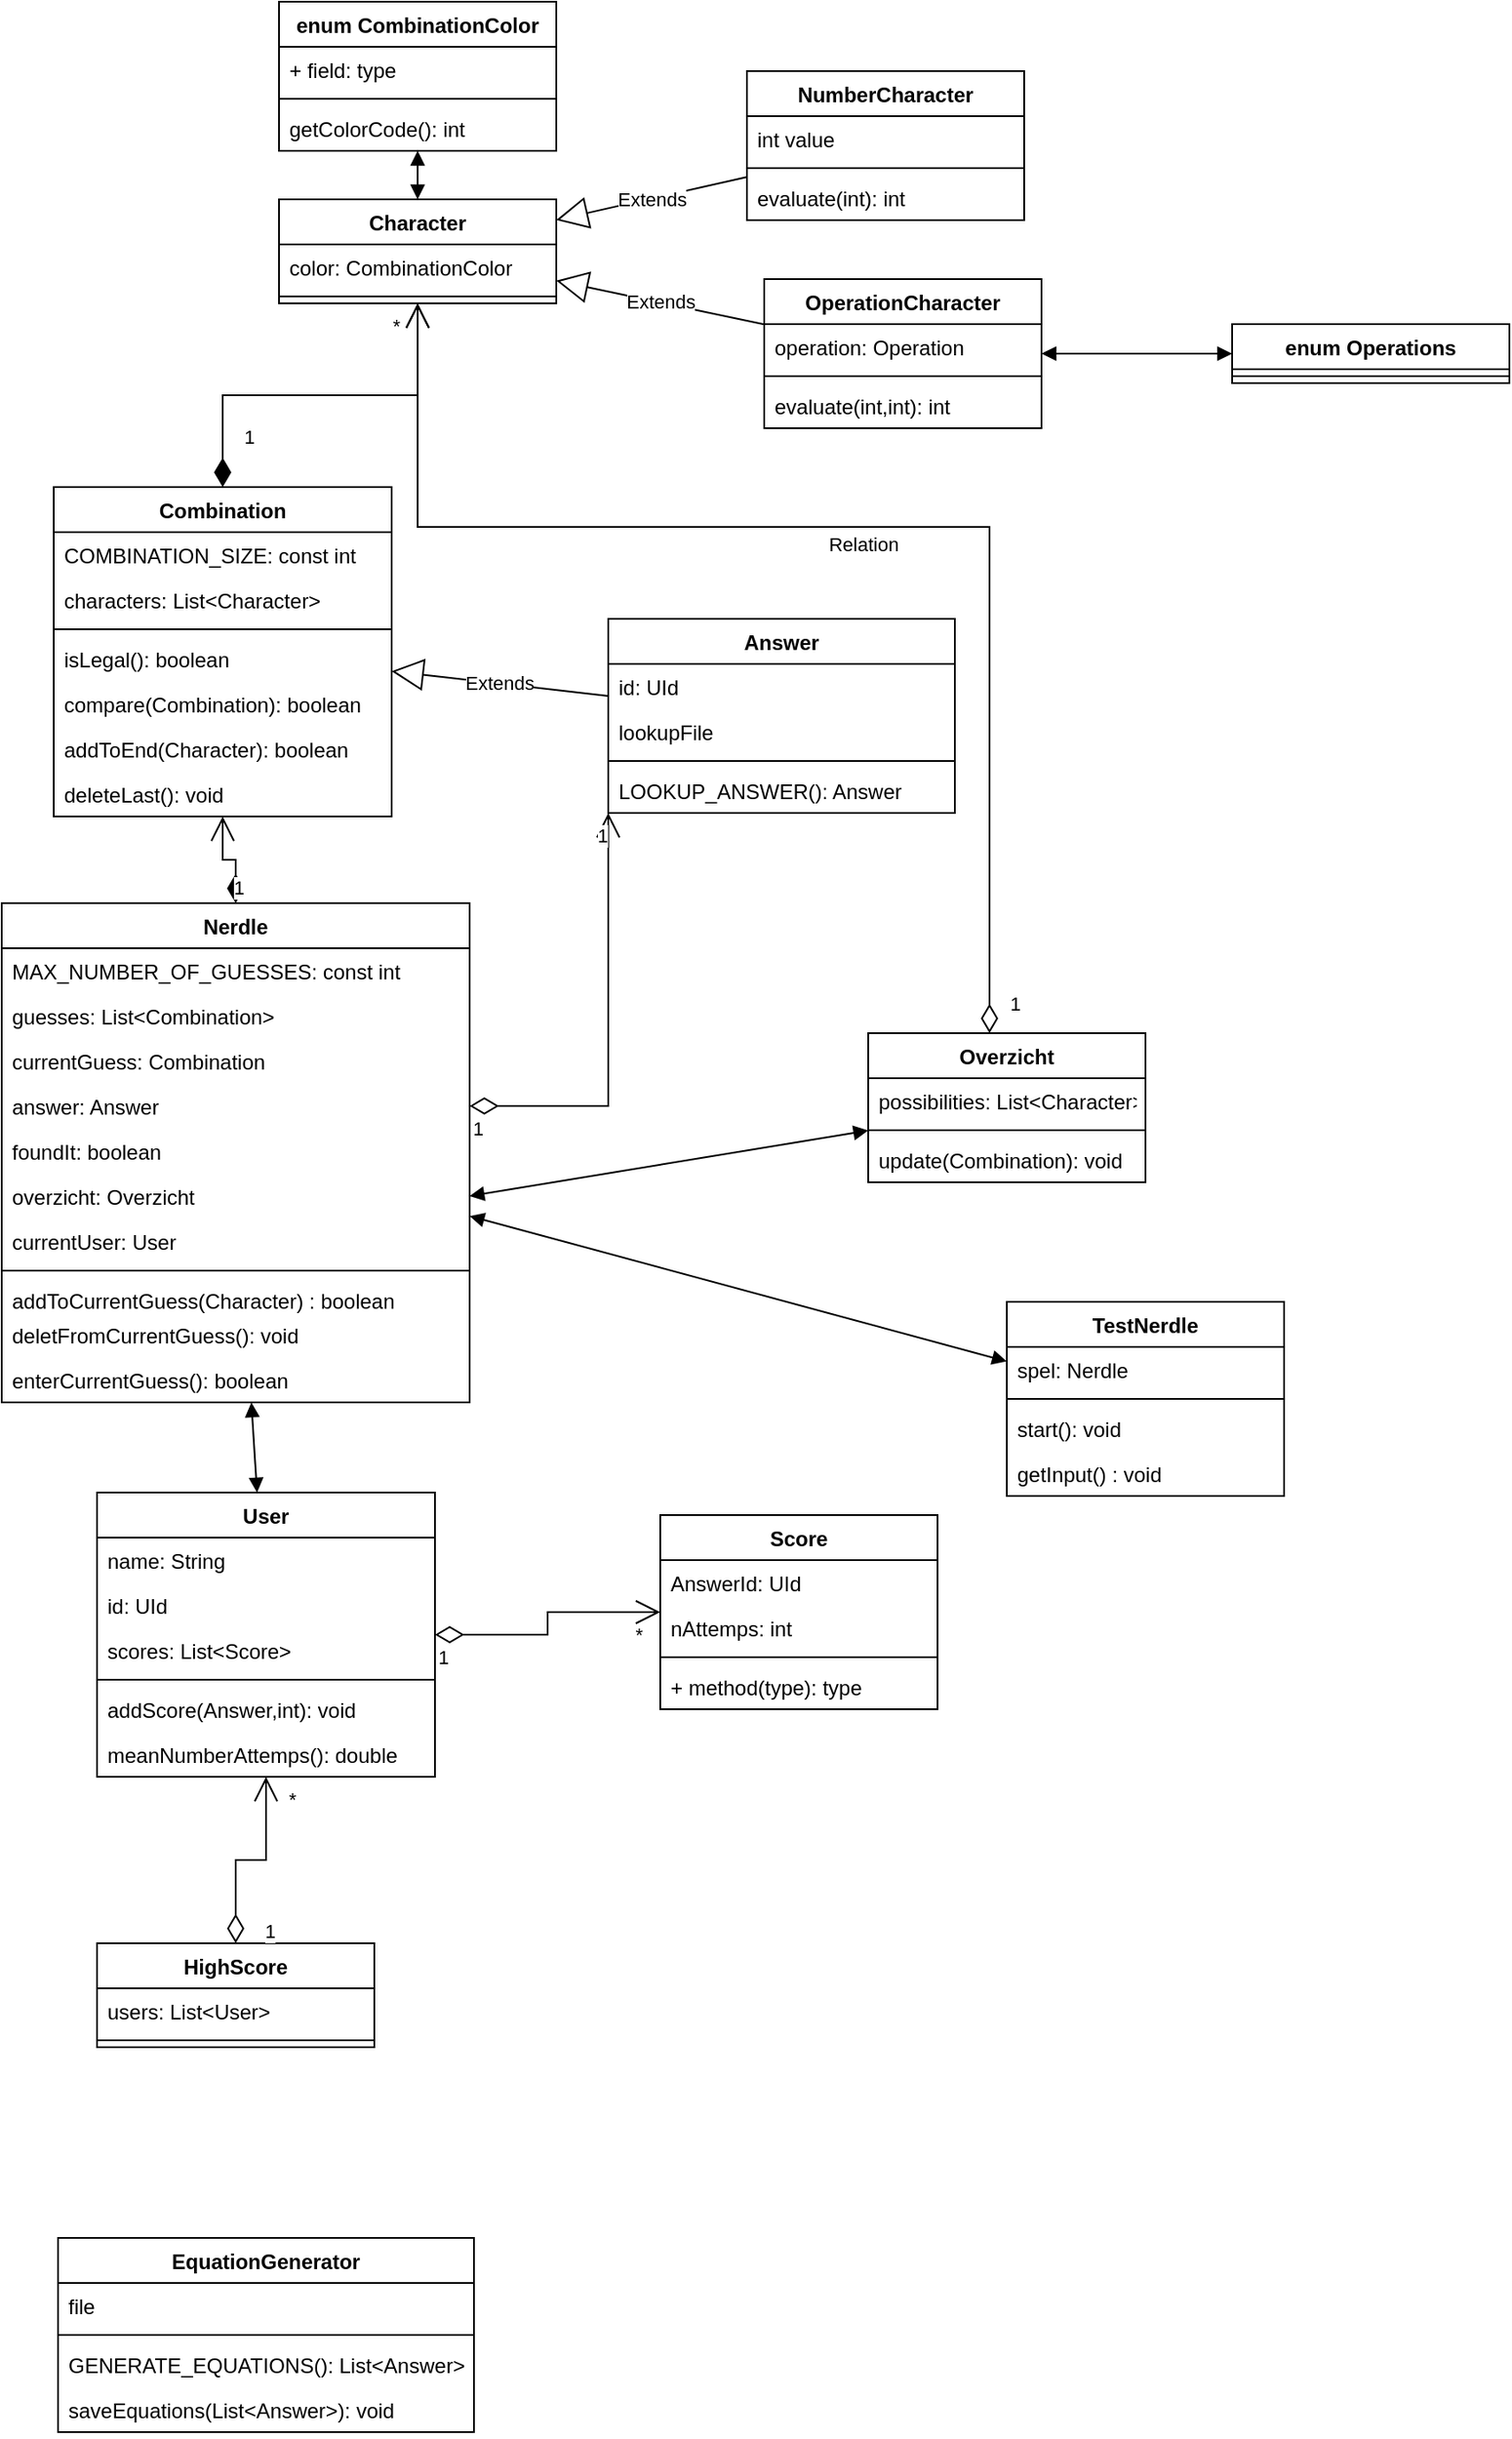 <mxfile version="20.8.16" type="device"><diagram name="Page-1" id="nGaNUwzNWnzi1AYRtjt9"><mxGraphModel dx="1098" dy="828" grid="1" gridSize="10" guides="1" tooltips="1" connect="1" arrows="1" fold="1" page="1" pageScale="1" pageWidth="850" pageHeight="1100" math="0" shadow="0"><root><mxCell id="0"/><mxCell id="1" parent="0"/><mxCell id="WRhRIFxz5r6KMZZlI93b-1" value="Nerdle" style="swimlane;fontStyle=1;align=center;verticalAlign=top;childLayout=stackLayout;horizontal=1;startSize=26;horizontalStack=0;resizeParent=1;resizeParentMax=0;resizeLast=0;collapsible=1;marginBottom=0;" parent="1" vertex="1"><mxGeometry x="90" y="530" width="270" height="288" as="geometry"/></mxCell><mxCell id="WRhRIFxz5r6KMZZlI93b-44" value="MAX_NUMBER_OF_GUESSES: const int" style="text;strokeColor=none;fillColor=none;align=left;verticalAlign=top;spacingLeft=4;spacingRight=4;overflow=hidden;rotatable=0;points=[[0,0.5],[1,0.5]];portConstraint=eastwest;" parent="WRhRIFxz5r6KMZZlI93b-1" vertex="1"><mxGeometry y="26" width="270" height="26" as="geometry"/></mxCell><mxCell id="WRhRIFxz5r6KMZZlI93b-45" value="guesses: List&lt;Combination&gt;" style="text;strokeColor=none;fillColor=none;align=left;verticalAlign=top;spacingLeft=4;spacingRight=4;overflow=hidden;rotatable=0;points=[[0,0.5],[1,0.5]];portConstraint=eastwest;" parent="WRhRIFxz5r6KMZZlI93b-1" vertex="1"><mxGeometry y="52" width="270" height="26" as="geometry"/></mxCell><mxCell id="WRhRIFxz5r6KMZZlI93b-46" value="currentGuess: Combination" style="text;strokeColor=none;fillColor=none;align=left;verticalAlign=top;spacingLeft=4;spacingRight=4;overflow=hidden;rotatable=0;points=[[0,0.5],[1,0.5]];portConstraint=eastwest;" parent="WRhRIFxz5r6KMZZlI93b-1" vertex="1"><mxGeometry y="78" width="270" height="26" as="geometry"/></mxCell><mxCell id="WRhRIFxz5r6KMZZlI93b-47" value="answer: Answer" style="text;strokeColor=none;fillColor=none;align=left;verticalAlign=top;spacingLeft=4;spacingRight=4;overflow=hidden;rotatable=0;points=[[0,0.5],[1,0.5]];portConstraint=eastwest;" parent="WRhRIFxz5r6KMZZlI93b-1" vertex="1"><mxGeometry y="104" width="270" height="26" as="geometry"/></mxCell><mxCell id="WRhRIFxz5r6KMZZlI93b-57" value="foundIt: boolean" style="text;strokeColor=none;fillColor=none;align=left;verticalAlign=top;spacingLeft=4;spacingRight=4;overflow=hidden;rotatable=0;points=[[0,0.5],[1,0.5]];portConstraint=eastwest;" parent="WRhRIFxz5r6KMZZlI93b-1" vertex="1"><mxGeometry y="130" width="270" height="26" as="geometry"/></mxCell><mxCell id="WRhRIFxz5r6KMZZlI93b-65" value="overzicht: Overzicht" style="text;strokeColor=none;fillColor=none;align=left;verticalAlign=top;spacingLeft=4;spacingRight=4;overflow=hidden;rotatable=0;points=[[0,0.5],[1,0.5]];portConstraint=eastwest;" parent="WRhRIFxz5r6KMZZlI93b-1" vertex="1"><mxGeometry y="156" width="270" height="26" as="geometry"/></mxCell><mxCell id="WRhRIFxz5r6KMZZlI93b-71" value="currentUser: User" style="text;strokeColor=none;fillColor=none;align=left;verticalAlign=top;spacingLeft=4;spacingRight=4;overflow=hidden;rotatable=0;points=[[0,0.5],[1,0.5]];portConstraint=eastwest;" parent="WRhRIFxz5r6KMZZlI93b-1" vertex="1"><mxGeometry y="182" width="270" height="26" as="geometry"/></mxCell><mxCell id="WRhRIFxz5r6KMZZlI93b-3" value="" style="line;strokeWidth=1;fillColor=none;align=left;verticalAlign=middle;spacingTop=-1;spacingLeft=3;spacingRight=3;rotatable=0;labelPosition=right;points=[];portConstraint=eastwest;strokeColor=inherit;" parent="WRhRIFxz5r6KMZZlI93b-1" vertex="1"><mxGeometry y="208" width="270" height="8" as="geometry"/></mxCell><mxCell id="WRhRIFxz5r6KMZZlI93b-4" value="addToCurrentGuess(Character) : boolean" style="text;strokeColor=none;fillColor=none;align=left;verticalAlign=top;spacingLeft=4;spacingRight=4;overflow=hidden;rotatable=0;points=[[0,0.5],[1,0.5]];portConstraint=eastwest;" parent="WRhRIFxz5r6KMZZlI93b-1" vertex="1"><mxGeometry y="216" width="270" height="20" as="geometry"/></mxCell><mxCell id="WRhRIFxz5r6KMZZlI93b-97" value="deletFromCurrentGuess(): void" style="text;strokeColor=none;fillColor=none;align=left;verticalAlign=top;spacingLeft=4;spacingRight=4;overflow=hidden;rotatable=0;points=[[0,0.5],[1,0.5]];portConstraint=eastwest;" parent="WRhRIFxz5r6KMZZlI93b-1" vertex="1"><mxGeometry y="236" width="270" height="26" as="geometry"/></mxCell><mxCell id="WRhRIFxz5r6KMZZlI93b-98" value="enterCurrentGuess(): boolean" style="text;strokeColor=none;fillColor=none;align=left;verticalAlign=top;spacingLeft=4;spacingRight=4;overflow=hidden;rotatable=0;points=[[0,0.5],[1,0.5]];portConstraint=eastwest;" parent="WRhRIFxz5r6KMZZlI93b-1" vertex="1"><mxGeometry y="262" width="270" height="26" as="geometry"/></mxCell><mxCell id="WRhRIFxz5r6KMZZlI93b-5" value="Combination" style="swimlane;fontStyle=1;align=center;verticalAlign=top;childLayout=stackLayout;horizontal=1;startSize=26;horizontalStack=0;resizeParent=1;resizeParentMax=0;resizeLast=0;collapsible=1;marginBottom=0;" parent="1" vertex="1"><mxGeometry x="120" y="290" width="195" height="190" as="geometry"/></mxCell><mxCell id="WRhRIFxz5r6KMZZlI93b-89" value="COMBINATION_SIZE: const int" style="text;strokeColor=none;fillColor=none;align=left;verticalAlign=top;spacingLeft=4;spacingRight=4;overflow=hidden;rotatable=0;points=[[0,0.5],[1,0.5]];portConstraint=eastwest;" parent="WRhRIFxz5r6KMZZlI93b-5" vertex="1"><mxGeometry y="26" width="195" height="26" as="geometry"/></mxCell><mxCell id="WRhRIFxz5r6KMZZlI93b-6" value="characters: List&lt;Character&gt;" style="text;strokeColor=none;fillColor=none;align=left;verticalAlign=top;spacingLeft=4;spacingRight=4;overflow=hidden;rotatable=0;points=[[0,0.5],[1,0.5]];portConstraint=eastwest;" parent="WRhRIFxz5r6KMZZlI93b-5" vertex="1"><mxGeometry y="52" width="195" height="26" as="geometry"/></mxCell><mxCell id="WRhRIFxz5r6KMZZlI93b-7" value="" style="line;strokeWidth=1;fillColor=none;align=left;verticalAlign=middle;spacingTop=-1;spacingLeft=3;spacingRight=3;rotatable=0;labelPosition=right;points=[];portConstraint=eastwest;strokeColor=inherit;" parent="WRhRIFxz5r6KMZZlI93b-5" vertex="1"><mxGeometry y="78" width="195" height="8" as="geometry"/></mxCell><mxCell id="WRhRIFxz5r6KMZZlI93b-8" value="isLegal(): boolean" style="text;strokeColor=none;fillColor=none;align=left;verticalAlign=top;spacingLeft=4;spacingRight=4;overflow=hidden;rotatable=0;points=[[0,0.5],[1,0.5]];portConstraint=eastwest;" parent="WRhRIFxz5r6KMZZlI93b-5" vertex="1"><mxGeometry y="86" width="195" height="26" as="geometry"/></mxCell><mxCell id="WRhRIFxz5r6KMZZlI93b-82" value="compare(Combination): boolean" style="text;strokeColor=none;fillColor=none;align=left;verticalAlign=top;spacingLeft=4;spacingRight=4;overflow=hidden;rotatable=0;points=[[0,0.5],[1,0.5]];portConstraint=eastwest;" parent="WRhRIFxz5r6KMZZlI93b-5" vertex="1"><mxGeometry y="112" width="195" height="26" as="geometry"/></mxCell><mxCell id="WRhRIFxz5r6KMZZlI93b-83" value="addToEnd(Character): boolean" style="text;strokeColor=none;fillColor=none;align=left;verticalAlign=top;spacingLeft=4;spacingRight=4;overflow=hidden;rotatable=0;points=[[0,0.5],[1,0.5]];portConstraint=eastwest;" parent="WRhRIFxz5r6KMZZlI93b-5" vertex="1"><mxGeometry y="138" width="195" height="26" as="geometry"/></mxCell><mxCell id="WRhRIFxz5r6KMZZlI93b-84" value="deleteLast(): void" style="text;strokeColor=none;fillColor=none;align=left;verticalAlign=top;spacingLeft=4;spacingRight=4;overflow=hidden;rotatable=0;points=[[0,0.5],[1,0.5]];portConstraint=eastwest;" parent="WRhRIFxz5r6KMZZlI93b-5" vertex="1"><mxGeometry y="164" width="195" height="26" as="geometry"/></mxCell><mxCell id="WRhRIFxz5r6KMZZlI93b-9" value="1" style="endArrow=open;html=1;endSize=12;startArrow=diamondThin;startSize=14;startFill=1;edgeStyle=orthogonalEdgeStyle;align=left;verticalAlign=bottom;rounded=0;" parent="1" source="WRhRIFxz5r6KMZZlI93b-1" target="WRhRIFxz5r6KMZZlI93b-5" edge="1"><mxGeometry x="-1" y="3" relative="1" as="geometry"><mxPoint x="420" y="320" as="sourcePoint"/><mxPoint x="580" y="320" as="targetPoint"/></mxGeometry></mxCell><mxCell id="WRhRIFxz5r6KMZZlI93b-10" value="Character" style="swimlane;fontStyle=1;align=center;verticalAlign=top;childLayout=stackLayout;horizontal=1;startSize=26;horizontalStack=0;resizeParent=1;resizeParentMax=0;resizeLast=0;collapsible=1;marginBottom=0;" parent="1" vertex="1"><mxGeometry x="250" y="124" width="160" height="60" as="geometry"/></mxCell><mxCell id="WRhRIFxz5r6KMZZlI93b-56" value="color: CombinationColor" style="text;strokeColor=none;fillColor=none;align=left;verticalAlign=top;spacingLeft=4;spacingRight=4;overflow=hidden;rotatable=0;points=[[0,0.5],[1,0.5]];portConstraint=eastwest;" parent="WRhRIFxz5r6KMZZlI93b-10" vertex="1"><mxGeometry y="26" width="160" height="26" as="geometry"/></mxCell><mxCell id="WRhRIFxz5r6KMZZlI93b-12" value="" style="line;strokeWidth=1;fillColor=none;align=left;verticalAlign=middle;spacingTop=-1;spacingLeft=3;spacingRight=3;rotatable=0;labelPosition=right;points=[];portConstraint=eastwest;strokeColor=inherit;" parent="WRhRIFxz5r6KMZZlI93b-10" vertex="1"><mxGeometry y="52" width="160" height="8" as="geometry"/></mxCell><mxCell id="WRhRIFxz5r6KMZZlI93b-14" value="enum CombinationColor" style="swimlane;fontStyle=1;align=center;verticalAlign=top;childLayout=stackLayout;horizontal=1;startSize=26;horizontalStack=0;resizeParent=1;resizeParentMax=0;resizeLast=0;collapsible=1;marginBottom=0;" parent="1" vertex="1"><mxGeometry x="250" y="10" width="160" height="86" as="geometry"/></mxCell><mxCell id="WRhRIFxz5r6KMZZlI93b-15" value="+ field: type" style="text;strokeColor=none;fillColor=none;align=left;verticalAlign=top;spacingLeft=4;spacingRight=4;overflow=hidden;rotatable=0;points=[[0,0.5],[1,0.5]];portConstraint=eastwest;" parent="WRhRIFxz5r6KMZZlI93b-14" vertex="1"><mxGeometry y="26" width="160" height="26" as="geometry"/></mxCell><mxCell id="WRhRIFxz5r6KMZZlI93b-16" value="" style="line;strokeWidth=1;fillColor=none;align=left;verticalAlign=middle;spacingTop=-1;spacingLeft=3;spacingRight=3;rotatable=0;labelPosition=right;points=[];portConstraint=eastwest;strokeColor=inherit;" parent="WRhRIFxz5r6KMZZlI93b-14" vertex="1"><mxGeometry y="52" width="160" height="8" as="geometry"/></mxCell><mxCell id="WRhRIFxz5r6KMZZlI93b-17" value="getColorCode(): int" style="text;strokeColor=none;fillColor=none;align=left;verticalAlign=top;spacingLeft=4;spacingRight=4;overflow=hidden;rotatable=0;points=[[0,0.5],[1,0.5]];portConstraint=eastwest;" parent="WRhRIFxz5r6KMZZlI93b-14" vertex="1"><mxGeometry y="60" width="160" height="26" as="geometry"/></mxCell><mxCell id="WRhRIFxz5r6KMZZlI93b-20" value="1" style="endArrow=open;html=1;endSize=12;startArrow=diamondThin;startSize=14;startFill=1;edgeStyle=orthogonalEdgeStyle;align=left;verticalAlign=bottom;rounded=0;" parent="1" source="WRhRIFxz5r6KMZZlI93b-5" target="WRhRIFxz5r6KMZZlI93b-10" edge="1"><mxGeometry x="-0.817" y="-10" relative="1" as="geometry"><mxPoint x="530" y="360" as="sourcePoint"/><mxPoint x="250" y="197" as="targetPoint"/><mxPoint as="offset"/></mxGeometry></mxCell><mxCell id="WRhRIFxz5r6KMZZlI93b-48" value="enum Operations" style="swimlane;fontStyle=1;align=center;verticalAlign=top;childLayout=stackLayout;horizontal=1;startSize=26;horizontalStack=0;resizeParent=1;resizeParentMax=0;resizeLast=0;collapsible=1;marginBottom=0;" parent="1" vertex="1"><mxGeometry x="800" y="196" width="160" height="34" as="geometry"/></mxCell><mxCell id="WRhRIFxz5r6KMZZlI93b-50" value="" style="line;strokeWidth=1;fillColor=none;align=left;verticalAlign=middle;spacingTop=-1;spacingLeft=3;spacingRight=3;rotatable=0;labelPosition=right;points=[];portConstraint=eastwest;strokeColor=inherit;" parent="WRhRIFxz5r6KMZZlI93b-48" vertex="1"><mxGeometry y="26" width="160" height="8" as="geometry"/></mxCell><mxCell id="WRhRIFxz5r6KMZZlI93b-54" value="" style="endArrow=block;startArrow=block;endFill=1;startFill=1;html=1;rounded=0;" parent="1" source="MKwCYg8Q-onMK38JoarG-35" target="WRhRIFxz5r6KMZZlI93b-48" edge="1"><mxGeometry width="160" relative="1" as="geometry"><mxPoint x="400" y="200" as="sourcePoint"/><mxPoint x="560" y="200" as="targetPoint"/></mxGeometry></mxCell><mxCell id="WRhRIFxz5r6KMZZlI93b-55" value="" style="endArrow=block;startArrow=block;endFill=1;startFill=1;html=1;rounded=0;" parent="1" source="WRhRIFxz5r6KMZZlI93b-10" target="WRhRIFxz5r6KMZZlI93b-17" edge="1"><mxGeometry width="160" relative="1" as="geometry"><mxPoint x="380" y="120" as="sourcePoint"/><mxPoint x="540" y="120" as="targetPoint"/></mxGeometry></mxCell><mxCell id="WRhRIFxz5r6KMZZlI93b-58" value="Overzicht" style="swimlane;fontStyle=1;align=center;verticalAlign=top;childLayout=stackLayout;horizontal=1;startSize=26;horizontalStack=0;resizeParent=1;resizeParentMax=0;resizeLast=0;collapsible=1;marginBottom=0;" parent="1" vertex="1"><mxGeometry x="590" y="605" width="160" height="86" as="geometry"/></mxCell><mxCell id="WRhRIFxz5r6KMZZlI93b-62" value="Relation" style="endArrow=open;html=1;endSize=12;startArrow=diamondThin;startSize=14;startFill=0;edgeStyle=orthogonalEdgeStyle;rounded=0;" parent="WRhRIFxz5r6KMZZlI93b-58" target="WRhRIFxz5r6KMZZlI93b-10" edge="1"><mxGeometry x="-0.028" y="10" relative="1" as="geometry"><mxPoint x="70" as="sourcePoint"/><mxPoint x="230" as="targetPoint"/><Array as="points"><mxPoint x="70" y="-292"/><mxPoint x="-260" y="-292"/></Array><mxPoint as="offset"/></mxGeometry></mxCell><mxCell id="WRhRIFxz5r6KMZZlI93b-63" value="1" style="edgeLabel;resizable=0;html=1;align=left;verticalAlign=top;" parent="WRhRIFxz5r6KMZZlI93b-62" connectable="0" vertex="1"><mxGeometry x="-1" relative="1" as="geometry"><mxPoint x="10" y="-30" as="offset"/></mxGeometry></mxCell><mxCell id="WRhRIFxz5r6KMZZlI93b-64" value="*" style="edgeLabel;resizable=0;html=1;align=right;verticalAlign=top;" parent="WRhRIFxz5r6KMZZlI93b-62" connectable="0" vertex="1"><mxGeometry x="1" relative="1" as="geometry"><mxPoint x="-10" as="offset"/></mxGeometry></mxCell><mxCell id="WRhRIFxz5r6KMZZlI93b-59" value="possibilities: List&lt;Character&gt;" style="text;strokeColor=none;fillColor=none;align=left;verticalAlign=top;spacingLeft=4;spacingRight=4;overflow=hidden;rotatable=0;points=[[0,0.5],[1,0.5]];portConstraint=eastwest;" parent="WRhRIFxz5r6KMZZlI93b-58" vertex="1"><mxGeometry y="26" width="160" height="26" as="geometry"/></mxCell><mxCell id="WRhRIFxz5r6KMZZlI93b-60" value="" style="line;strokeWidth=1;fillColor=none;align=left;verticalAlign=middle;spacingTop=-1;spacingLeft=3;spacingRight=3;rotatable=0;labelPosition=right;points=[];portConstraint=eastwest;strokeColor=inherit;" parent="WRhRIFxz5r6KMZZlI93b-58" vertex="1"><mxGeometry y="52" width="160" height="8" as="geometry"/></mxCell><mxCell id="WRhRIFxz5r6KMZZlI93b-61" value="update(Combination): void" style="text;strokeColor=none;fillColor=none;align=left;verticalAlign=top;spacingLeft=4;spacingRight=4;overflow=hidden;rotatable=0;points=[[0,0.5],[1,0.5]];portConstraint=eastwest;" parent="WRhRIFxz5r6KMZZlI93b-58" vertex="1"><mxGeometry y="60" width="160" height="26" as="geometry"/></mxCell><mxCell id="WRhRIFxz5r6KMZZlI93b-66" value="" style="endArrow=block;startArrow=block;endFill=1;startFill=1;html=1;rounded=0;exitX=1;exitY=0.5;exitDx=0;exitDy=0;" parent="1" source="WRhRIFxz5r6KMZZlI93b-65" target="WRhRIFxz5r6KMZZlI93b-58" edge="1"><mxGeometry width="160" relative="1" as="geometry"><mxPoint x="340" y="630" as="sourcePoint"/><mxPoint x="500" y="630" as="targetPoint"/></mxGeometry></mxCell><mxCell id="WRhRIFxz5r6KMZZlI93b-67" value="User" style="swimlane;fontStyle=1;align=center;verticalAlign=top;childLayout=stackLayout;horizontal=1;startSize=26;horizontalStack=0;resizeParent=1;resizeParentMax=0;resizeLast=0;collapsible=1;marginBottom=0;" parent="1" vertex="1"><mxGeometry x="145" y="870" width="195" height="164" as="geometry"/></mxCell><mxCell id="WRhRIFxz5r6KMZZlI93b-68" value="name: String" style="text;strokeColor=none;fillColor=none;align=left;verticalAlign=top;spacingLeft=4;spacingRight=4;overflow=hidden;rotatable=0;points=[[0,0.5],[1,0.5]];portConstraint=eastwest;" parent="WRhRIFxz5r6KMZZlI93b-67" vertex="1"><mxGeometry y="26" width="195" height="26" as="geometry"/></mxCell><mxCell id="WRhRIFxz5r6KMZZlI93b-92" value="id: UId" style="text;strokeColor=none;fillColor=none;align=left;verticalAlign=top;spacingLeft=4;spacingRight=4;overflow=hidden;rotatable=0;points=[[0,0.5],[1,0.5]];portConstraint=eastwest;" parent="WRhRIFxz5r6KMZZlI93b-67" vertex="1"><mxGeometry y="52" width="195" height="26" as="geometry"/></mxCell><mxCell id="WRhRIFxz5r6KMZZlI93b-93" value="scores: List&lt;Score&gt;" style="text;strokeColor=none;fillColor=none;align=left;verticalAlign=top;spacingLeft=4;spacingRight=4;overflow=hidden;rotatable=0;points=[[0,0.5],[1,0.5]];portConstraint=eastwest;" parent="WRhRIFxz5r6KMZZlI93b-67" vertex="1"><mxGeometry y="78" width="195" height="26" as="geometry"/></mxCell><mxCell id="WRhRIFxz5r6KMZZlI93b-69" value="" style="line;strokeWidth=1;fillColor=none;align=left;verticalAlign=middle;spacingTop=-1;spacingLeft=3;spacingRight=3;rotatable=0;labelPosition=right;points=[];portConstraint=eastwest;strokeColor=inherit;" parent="WRhRIFxz5r6KMZZlI93b-67" vertex="1"><mxGeometry y="104" width="195" height="8" as="geometry"/></mxCell><mxCell id="WRhRIFxz5r6KMZZlI93b-70" value="addScore(Answer,int): void" style="text;strokeColor=none;fillColor=none;align=left;verticalAlign=top;spacingLeft=4;spacingRight=4;overflow=hidden;rotatable=0;points=[[0,0.5],[1,0.5]];portConstraint=eastwest;" parent="WRhRIFxz5r6KMZZlI93b-67" vertex="1"><mxGeometry y="112" width="195" height="26" as="geometry"/></mxCell><mxCell id="MKwCYg8Q-onMK38JoarG-9" value="meanNumberAttemps(): double" style="text;strokeColor=none;fillColor=none;align=left;verticalAlign=top;spacingLeft=4;spacingRight=4;overflow=hidden;rotatable=0;points=[[0,0.5],[1,0.5]];portConstraint=eastwest;" vertex="1" parent="WRhRIFxz5r6KMZZlI93b-67"><mxGeometry y="138" width="195" height="26" as="geometry"/></mxCell><mxCell id="WRhRIFxz5r6KMZZlI93b-72" value="" style="endArrow=block;startArrow=block;endFill=1;startFill=1;html=1;rounded=0;" parent="1" source="WRhRIFxz5r6KMZZlI93b-67" target="WRhRIFxz5r6KMZZlI93b-1" edge="1"><mxGeometry width="160" relative="1" as="geometry"><mxPoint x="230" y="880" as="sourcePoint"/><mxPoint x="390" y="880" as="targetPoint"/></mxGeometry></mxCell><mxCell id="WRhRIFxz5r6KMZZlI93b-73" value="Score" style="swimlane;fontStyle=1;align=center;verticalAlign=top;childLayout=stackLayout;horizontal=1;startSize=26;horizontalStack=0;resizeParent=1;resizeParentMax=0;resizeLast=0;collapsible=1;marginBottom=0;" parent="1" vertex="1"><mxGeometry x="470" y="883" width="160" height="112" as="geometry"/></mxCell><mxCell id="WRhRIFxz5r6KMZZlI93b-74" value="AnswerId: UId" style="text;strokeColor=none;fillColor=none;align=left;verticalAlign=top;spacingLeft=4;spacingRight=4;overflow=hidden;rotatable=0;points=[[0,0.5],[1,0.5]];portConstraint=eastwest;" parent="WRhRIFxz5r6KMZZlI93b-73" vertex="1"><mxGeometry y="26" width="160" height="26" as="geometry"/></mxCell><mxCell id="WRhRIFxz5r6KMZZlI93b-90" value="nAttemps: int" style="text;strokeColor=none;fillColor=none;align=left;verticalAlign=top;spacingLeft=4;spacingRight=4;overflow=hidden;rotatable=0;points=[[0,0.5],[1,0.5]];portConstraint=eastwest;" parent="WRhRIFxz5r6KMZZlI93b-73" vertex="1"><mxGeometry y="52" width="160" height="26" as="geometry"/></mxCell><mxCell id="WRhRIFxz5r6KMZZlI93b-75" value="" style="line;strokeWidth=1;fillColor=none;align=left;verticalAlign=middle;spacingTop=-1;spacingLeft=3;spacingRight=3;rotatable=0;labelPosition=right;points=[];portConstraint=eastwest;strokeColor=inherit;" parent="WRhRIFxz5r6KMZZlI93b-73" vertex="1"><mxGeometry y="78" width="160" height="8" as="geometry"/></mxCell><mxCell id="WRhRIFxz5r6KMZZlI93b-76" value="+ method(type): type" style="text;strokeColor=none;fillColor=none;align=left;verticalAlign=top;spacingLeft=4;spacingRight=4;overflow=hidden;rotatable=0;points=[[0,0.5],[1,0.5]];portConstraint=eastwest;" parent="WRhRIFxz5r6KMZZlI93b-73" vertex="1"><mxGeometry y="86" width="160" height="26" as="geometry"/></mxCell><mxCell id="WRhRIFxz5r6KMZZlI93b-77" value="Answer" style="swimlane;fontStyle=1;align=center;verticalAlign=top;childLayout=stackLayout;horizontal=1;startSize=26;horizontalStack=0;resizeParent=1;resizeParentMax=0;resizeLast=0;collapsible=1;marginBottom=0;" parent="1" vertex="1"><mxGeometry x="440" y="366" width="200" height="112" as="geometry"/></mxCell><mxCell id="WRhRIFxz5r6KMZZlI93b-78" value="id: UId" style="text;strokeColor=none;fillColor=none;align=left;verticalAlign=top;spacingLeft=4;spacingRight=4;overflow=hidden;rotatable=0;points=[[0,0.5],[1,0.5]];portConstraint=eastwest;" parent="WRhRIFxz5r6KMZZlI93b-77" vertex="1"><mxGeometry y="26" width="200" height="26" as="geometry"/></mxCell><mxCell id="MKwCYg8Q-onMK38JoarG-30" value="lookupFile" style="text;strokeColor=none;fillColor=none;align=left;verticalAlign=top;spacingLeft=4;spacingRight=4;overflow=hidden;rotatable=0;points=[[0,0.5],[1,0.5]];portConstraint=eastwest;" vertex="1" parent="WRhRIFxz5r6KMZZlI93b-77"><mxGeometry y="52" width="200" height="26" as="geometry"/></mxCell><mxCell id="WRhRIFxz5r6KMZZlI93b-79" value="" style="line;strokeWidth=1;fillColor=none;align=left;verticalAlign=middle;spacingTop=-1;spacingLeft=3;spacingRight=3;rotatable=0;labelPosition=right;points=[];portConstraint=eastwest;strokeColor=inherit;" parent="WRhRIFxz5r6KMZZlI93b-77" vertex="1"><mxGeometry y="78" width="200" height="8" as="geometry"/></mxCell><mxCell id="WRhRIFxz5r6KMZZlI93b-80" value="LOOKUP_ANSWER(): Answer" style="text;strokeColor=none;fillColor=none;align=left;verticalAlign=top;spacingLeft=4;spacingRight=4;overflow=hidden;rotatable=0;points=[[0,0.5],[1,0.5]];portConstraint=eastwest;" parent="WRhRIFxz5r6KMZZlI93b-77" vertex="1"><mxGeometry y="86" width="200" height="26" as="geometry"/></mxCell><mxCell id="WRhRIFxz5r6KMZZlI93b-81" value="Extends" style="endArrow=block;endSize=16;endFill=0;html=1;rounded=0;" parent="1" source="WRhRIFxz5r6KMZZlI93b-77" target="WRhRIFxz5r6KMZZlI93b-5" edge="1"><mxGeometry width="160" relative="1" as="geometry"><mxPoint x="280" y="470" as="sourcePoint"/><mxPoint x="440" y="470" as="targetPoint"/></mxGeometry></mxCell><mxCell id="WRhRIFxz5r6KMZZlI93b-85" value="" style="endArrow=open;html=1;endSize=12;startArrow=diamondThin;startSize=14;startFill=0;edgeStyle=orthogonalEdgeStyle;rounded=0;" parent="1" source="WRhRIFxz5r6KMZZlI93b-47" target="WRhRIFxz5r6KMZZlI93b-77" edge="1"><mxGeometry x="0.02" y="-30" relative="1" as="geometry"><mxPoint x="200" y="640" as="sourcePoint"/><mxPoint x="360" y="640" as="targetPoint"/><Array as="points"><mxPoint x="440" y="647"/></Array><mxPoint as="offset"/></mxGeometry></mxCell><mxCell id="WRhRIFxz5r6KMZZlI93b-86" value="1" style="edgeLabel;resizable=0;html=1;align=left;verticalAlign=top;" parent="WRhRIFxz5r6KMZZlI93b-85" connectable="0" vertex="1"><mxGeometry x="-1" relative="1" as="geometry"/></mxCell><mxCell id="WRhRIFxz5r6KMZZlI93b-87" value="1" style="edgeLabel;resizable=0;html=1;align=right;verticalAlign=top;" parent="WRhRIFxz5r6KMZZlI93b-85" connectable="0" vertex="1"><mxGeometry x="1" relative="1" as="geometry"/></mxCell><mxCell id="WRhRIFxz5r6KMZZlI93b-94" value="" style="endArrow=open;html=1;endSize=12;startArrow=diamondThin;startSize=14;startFill=0;edgeStyle=orthogonalEdgeStyle;rounded=0;" parent="1" source="WRhRIFxz5r6KMZZlI93b-67" target="WRhRIFxz5r6KMZZlI93b-73" edge="1"><mxGeometry x="0.091" y="39" relative="1" as="geometry"><mxPoint x="330" y="950" as="sourcePoint"/><mxPoint x="490" y="950" as="targetPoint"/><mxPoint x="-5" as="offset"/></mxGeometry></mxCell><mxCell id="WRhRIFxz5r6KMZZlI93b-95" value="1" style="edgeLabel;resizable=0;html=1;align=left;verticalAlign=top;" parent="WRhRIFxz5r6KMZZlI93b-94" connectable="0" vertex="1"><mxGeometry x="-1" relative="1" as="geometry"/></mxCell><mxCell id="WRhRIFxz5r6KMZZlI93b-96" value="*" style="edgeLabel;resizable=0;html=1;align=right;verticalAlign=top;" parent="WRhRIFxz5r6KMZZlI93b-94" connectable="0" vertex="1"><mxGeometry x="1" relative="1" as="geometry"><mxPoint x="-10" as="offset"/></mxGeometry></mxCell><mxCell id="MKwCYg8Q-onMK38JoarG-5" value="HighScore" style="swimlane;fontStyle=1;align=center;verticalAlign=top;childLayout=stackLayout;horizontal=1;startSize=26;horizontalStack=0;resizeParent=1;resizeParentMax=0;resizeLast=0;collapsible=1;marginBottom=0;" vertex="1" parent="1"><mxGeometry x="145" y="1130" width="160" height="60" as="geometry"/></mxCell><mxCell id="MKwCYg8Q-onMK38JoarG-6" value="users: List&lt;User&gt;" style="text;strokeColor=none;fillColor=none;align=left;verticalAlign=top;spacingLeft=4;spacingRight=4;overflow=hidden;rotatable=0;points=[[0,0.5],[1,0.5]];portConstraint=eastwest;" vertex="1" parent="MKwCYg8Q-onMK38JoarG-5"><mxGeometry y="26" width="160" height="26" as="geometry"/></mxCell><mxCell id="MKwCYg8Q-onMK38JoarG-7" value="" style="line;strokeWidth=1;fillColor=none;align=left;verticalAlign=middle;spacingTop=-1;spacingLeft=3;spacingRight=3;rotatable=0;labelPosition=right;points=[];portConstraint=eastwest;strokeColor=inherit;" vertex="1" parent="MKwCYg8Q-onMK38JoarG-5"><mxGeometry y="52" width="160" height="8" as="geometry"/></mxCell><mxCell id="MKwCYg8Q-onMK38JoarG-10" value="" style="endArrow=open;html=1;endSize=12;startArrow=diamondThin;startSize=14;startFill=0;edgeStyle=orthogonalEdgeStyle;rounded=0;" edge="1" parent="1" source="MKwCYg8Q-onMK38JoarG-5" target="WRhRIFxz5r6KMZZlI93b-67"><mxGeometry x="0.189" y="-47" relative="1" as="geometry"><mxPoint x="227.5" y="1140" as="sourcePoint"/><mxPoint x="387.5" y="1140" as="targetPoint"/><mxPoint x="1" as="offset"/></mxGeometry></mxCell><mxCell id="MKwCYg8Q-onMK38JoarG-11" value="1" style="edgeLabel;resizable=0;html=1;align=left;verticalAlign=top;" connectable="0" vertex="1" parent="MKwCYg8Q-onMK38JoarG-10"><mxGeometry x="-1" relative="1" as="geometry"><mxPoint x="15" y="-20" as="offset"/></mxGeometry></mxCell><mxCell id="MKwCYg8Q-onMK38JoarG-12" value="*" style="edgeLabel;resizable=0;html=1;align=right;verticalAlign=top;" connectable="0" vertex="1" parent="MKwCYg8Q-onMK38JoarG-10"><mxGeometry x="1" relative="1" as="geometry"><mxPoint x="18" as="offset"/></mxGeometry></mxCell><mxCell id="MKwCYg8Q-onMK38JoarG-14" value="TestNerdle" style="swimlane;fontStyle=1;align=center;verticalAlign=top;childLayout=stackLayout;horizontal=1;startSize=26;horizontalStack=0;resizeParent=1;resizeParentMax=0;resizeLast=0;collapsible=1;marginBottom=0;" vertex="1" parent="1"><mxGeometry x="670" y="760" width="160" height="112" as="geometry"/></mxCell><mxCell id="MKwCYg8Q-onMK38JoarG-15" value="spel: Nerdle" style="text;strokeColor=none;fillColor=none;align=left;verticalAlign=top;spacingLeft=4;spacingRight=4;overflow=hidden;rotatable=0;points=[[0,0.5],[1,0.5]];portConstraint=eastwest;" vertex="1" parent="MKwCYg8Q-onMK38JoarG-14"><mxGeometry y="26" width="160" height="26" as="geometry"/></mxCell><mxCell id="MKwCYg8Q-onMK38JoarG-16" value="" style="line;strokeWidth=1;fillColor=none;align=left;verticalAlign=middle;spacingTop=-1;spacingLeft=3;spacingRight=3;rotatable=0;labelPosition=right;points=[];portConstraint=eastwest;strokeColor=inherit;" vertex="1" parent="MKwCYg8Q-onMK38JoarG-14"><mxGeometry y="52" width="160" height="8" as="geometry"/></mxCell><mxCell id="MKwCYg8Q-onMK38JoarG-17" value="start(): void" style="text;strokeColor=none;fillColor=none;align=left;verticalAlign=top;spacingLeft=4;spacingRight=4;overflow=hidden;rotatable=0;points=[[0,0.5],[1,0.5]];portConstraint=eastwest;" vertex="1" parent="MKwCYg8Q-onMK38JoarG-14"><mxGeometry y="60" width="160" height="26" as="geometry"/></mxCell><mxCell id="MKwCYg8Q-onMK38JoarG-20" value="getInput() : void" style="text;strokeColor=none;fillColor=none;align=left;verticalAlign=top;spacingLeft=4;spacingRight=4;overflow=hidden;rotatable=0;points=[[0,0.5],[1,0.5]];portConstraint=eastwest;" vertex="1" parent="MKwCYg8Q-onMK38JoarG-14"><mxGeometry y="86" width="160" height="26" as="geometry"/></mxCell><mxCell id="MKwCYg8Q-onMK38JoarG-19" value="" style="endArrow=block;startArrow=block;endFill=1;startFill=1;html=1;rounded=0;" edge="1" parent="1" source="WRhRIFxz5r6KMZZlI93b-1" target="MKwCYg8Q-onMK38JoarG-14"><mxGeometry width="160" relative="1" as="geometry"><mxPoint x="460" y="790" as="sourcePoint"/><mxPoint x="620" y="790" as="targetPoint"/></mxGeometry></mxCell><mxCell id="MKwCYg8Q-onMK38JoarG-25" value="EquationGenerator" style="swimlane;fontStyle=1;align=center;verticalAlign=top;childLayout=stackLayout;horizontal=1;startSize=26;horizontalStack=0;resizeParent=1;resizeParentMax=0;resizeLast=0;collapsible=1;marginBottom=0;" vertex="1" parent="1"><mxGeometry x="122.5" y="1300" width="240" height="112" as="geometry"/></mxCell><mxCell id="MKwCYg8Q-onMK38JoarG-26" value="file" style="text;strokeColor=none;fillColor=none;align=left;verticalAlign=top;spacingLeft=4;spacingRight=4;overflow=hidden;rotatable=0;points=[[0,0.5],[1,0.5]];portConstraint=eastwest;" vertex="1" parent="MKwCYg8Q-onMK38JoarG-25"><mxGeometry y="26" width="240" height="26" as="geometry"/></mxCell><mxCell id="MKwCYg8Q-onMK38JoarG-27" value="" style="line;strokeWidth=1;fillColor=none;align=left;verticalAlign=middle;spacingTop=-1;spacingLeft=3;spacingRight=3;rotatable=0;labelPosition=right;points=[];portConstraint=eastwest;strokeColor=inherit;" vertex="1" parent="MKwCYg8Q-onMK38JoarG-25"><mxGeometry y="52" width="240" height="8" as="geometry"/></mxCell><mxCell id="MKwCYg8Q-onMK38JoarG-28" value="GENERATE_EQUATIONS(): List&lt;Answer&gt;" style="text;strokeColor=none;fillColor=none;align=left;verticalAlign=top;spacingLeft=4;spacingRight=4;overflow=hidden;rotatable=0;points=[[0,0.5],[1,0.5]];portConstraint=eastwest;" vertex="1" parent="MKwCYg8Q-onMK38JoarG-25"><mxGeometry y="60" width="240" height="26" as="geometry"/></mxCell><mxCell id="MKwCYg8Q-onMK38JoarG-29" value="saveEquations(List&lt;Answer&gt;): void" style="text;strokeColor=none;fillColor=none;align=left;verticalAlign=top;spacingLeft=4;spacingRight=4;overflow=hidden;rotatable=0;points=[[0,0.5],[1,0.5]];portConstraint=eastwest;" vertex="1" parent="MKwCYg8Q-onMK38JoarG-25"><mxGeometry y="86" width="240" height="26" as="geometry"/></mxCell><mxCell id="MKwCYg8Q-onMK38JoarG-31" value="NumberCharacter" style="swimlane;fontStyle=1;align=center;verticalAlign=top;childLayout=stackLayout;horizontal=1;startSize=26;horizontalStack=0;resizeParent=1;resizeParentMax=0;resizeLast=0;collapsible=1;marginBottom=0;" vertex="1" parent="1"><mxGeometry x="520" y="50" width="160" height="86" as="geometry"/></mxCell><mxCell id="MKwCYg8Q-onMK38JoarG-32" value="int value" style="text;strokeColor=none;fillColor=none;align=left;verticalAlign=top;spacingLeft=4;spacingRight=4;overflow=hidden;rotatable=0;points=[[0,0.5],[1,0.5]];portConstraint=eastwest;" vertex="1" parent="MKwCYg8Q-onMK38JoarG-31"><mxGeometry y="26" width="160" height="26" as="geometry"/></mxCell><mxCell id="MKwCYg8Q-onMK38JoarG-33" value="" style="line;strokeWidth=1;fillColor=none;align=left;verticalAlign=middle;spacingTop=-1;spacingLeft=3;spacingRight=3;rotatable=0;labelPosition=right;points=[];portConstraint=eastwest;strokeColor=inherit;" vertex="1" parent="MKwCYg8Q-onMK38JoarG-31"><mxGeometry y="52" width="160" height="8" as="geometry"/></mxCell><mxCell id="MKwCYg8Q-onMK38JoarG-34" value="evaluate(int): int" style="text;strokeColor=none;fillColor=none;align=left;verticalAlign=top;spacingLeft=4;spacingRight=4;overflow=hidden;rotatable=0;points=[[0,0.5],[1,0.5]];portConstraint=eastwest;" vertex="1" parent="MKwCYg8Q-onMK38JoarG-31"><mxGeometry y="60" width="160" height="26" as="geometry"/></mxCell><mxCell id="MKwCYg8Q-onMK38JoarG-35" value="OperationCharacter" style="swimlane;fontStyle=1;align=center;verticalAlign=top;childLayout=stackLayout;horizontal=1;startSize=26;horizontalStack=0;resizeParent=1;resizeParentMax=0;resizeLast=0;collapsible=1;marginBottom=0;" vertex="1" parent="1"><mxGeometry x="530" y="170" width="160" height="86" as="geometry"/></mxCell><mxCell id="MKwCYg8Q-onMK38JoarG-36" value="operation: Operation" style="text;strokeColor=none;fillColor=none;align=left;verticalAlign=top;spacingLeft=4;spacingRight=4;overflow=hidden;rotatable=0;points=[[0,0.5],[1,0.5]];portConstraint=eastwest;" vertex="1" parent="MKwCYg8Q-onMK38JoarG-35"><mxGeometry y="26" width="160" height="26" as="geometry"/></mxCell><mxCell id="MKwCYg8Q-onMK38JoarG-37" value="" style="line;strokeWidth=1;fillColor=none;align=left;verticalAlign=middle;spacingTop=-1;spacingLeft=3;spacingRight=3;rotatable=0;labelPosition=right;points=[];portConstraint=eastwest;strokeColor=inherit;" vertex="1" parent="MKwCYg8Q-onMK38JoarG-35"><mxGeometry y="52" width="160" height="8" as="geometry"/></mxCell><mxCell id="MKwCYg8Q-onMK38JoarG-38" value="evaluate(int,int): int" style="text;strokeColor=none;fillColor=none;align=left;verticalAlign=top;spacingLeft=4;spacingRight=4;overflow=hidden;rotatable=0;points=[[0,0.5],[1,0.5]];portConstraint=eastwest;" vertex="1" parent="MKwCYg8Q-onMK38JoarG-35"><mxGeometry y="60" width="160" height="26" as="geometry"/></mxCell><mxCell id="MKwCYg8Q-onMK38JoarG-39" value="Extends" style="endArrow=block;endSize=16;endFill=0;html=1;rounded=0;" edge="1" parent="1" source="MKwCYg8Q-onMK38JoarG-31" target="WRhRIFxz5r6KMZZlI93b-10"><mxGeometry width="160" relative="1" as="geometry"><mxPoint x="490" y="60" as="sourcePoint"/><mxPoint x="650" y="60" as="targetPoint"/></mxGeometry></mxCell><mxCell id="MKwCYg8Q-onMK38JoarG-40" value="Extends" style="endArrow=block;endSize=16;endFill=0;html=1;rounded=0;" edge="1" parent="1" source="MKwCYg8Q-onMK38JoarG-35" target="WRhRIFxz5r6KMZZlI93b-10"><mxGeometry width="160" relative="1" as="geometry"><mxPoint x="390" y="290" as="sourcePoint"/><mxPoint x="550" y="290" as="targetPoint"/></mxGeometry></mxCell></root></mxGraphModel></diagram></mxfile>